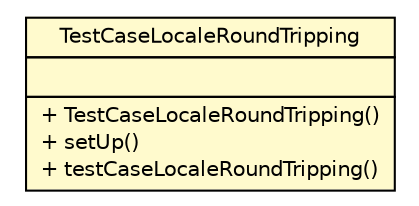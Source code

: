 #!/usr/local/bin/dot
#
# Class diagram 
# Generated by UMLGraph version R5_6-24-gf6e263 (http://www.umlgraph.org/)
#

digraph G {
	edge [fontname="Helvetica",fontsize=10,labelfontname="Helvetica",labelfontsize=10];
	node [fontname="Helvetica",fontsize=10,shape=plaintext];
	nodesep=0.25;
	ranksep=0.5;
	// com.edugility.jpa.converters.TestCaseLocaleRoundTripping
	c4 [label=<<table title="com.edugility.jpa.converters.TestCaseLocaleRoundTripping" border="0" cellborder="1" cellspacing="0" cellpadding="2" port="p" bgcolor="lemonChiffon" href="./TestCaseLocaleRoundTripping.html">
		<tr><td><table border="0" cellspacing="0" cellpadding="1">
<tr><td align="center" balign="center"> TestCaseLocaleRoundTripping </td></tr>
		</table></td></tr>
		<tr><td><table border="0" cellspacing="0" cellpadding="1">
<tr><td align="left" balign="left">  </td></tr>
		</table></td></tr>
		<tr><td><table border="0" cellspacing="0" cellpadding="1">
<tr><td align="left" balign="left"> + TestCaseLocaleRoundTripping() </td></tr>
<tr><td align="left" balign="left"> + setUp() </td></tr>
<tr><td align="left" balign="left"> + testCaseLocaleRoundTripping() </td></tr>
		</table></td></tr>
		</table>>, URL="./TestCaseLocaleRoundTripping.html", fontname="Helvetica", fontcolor="black", fontsize=10.0];
}

